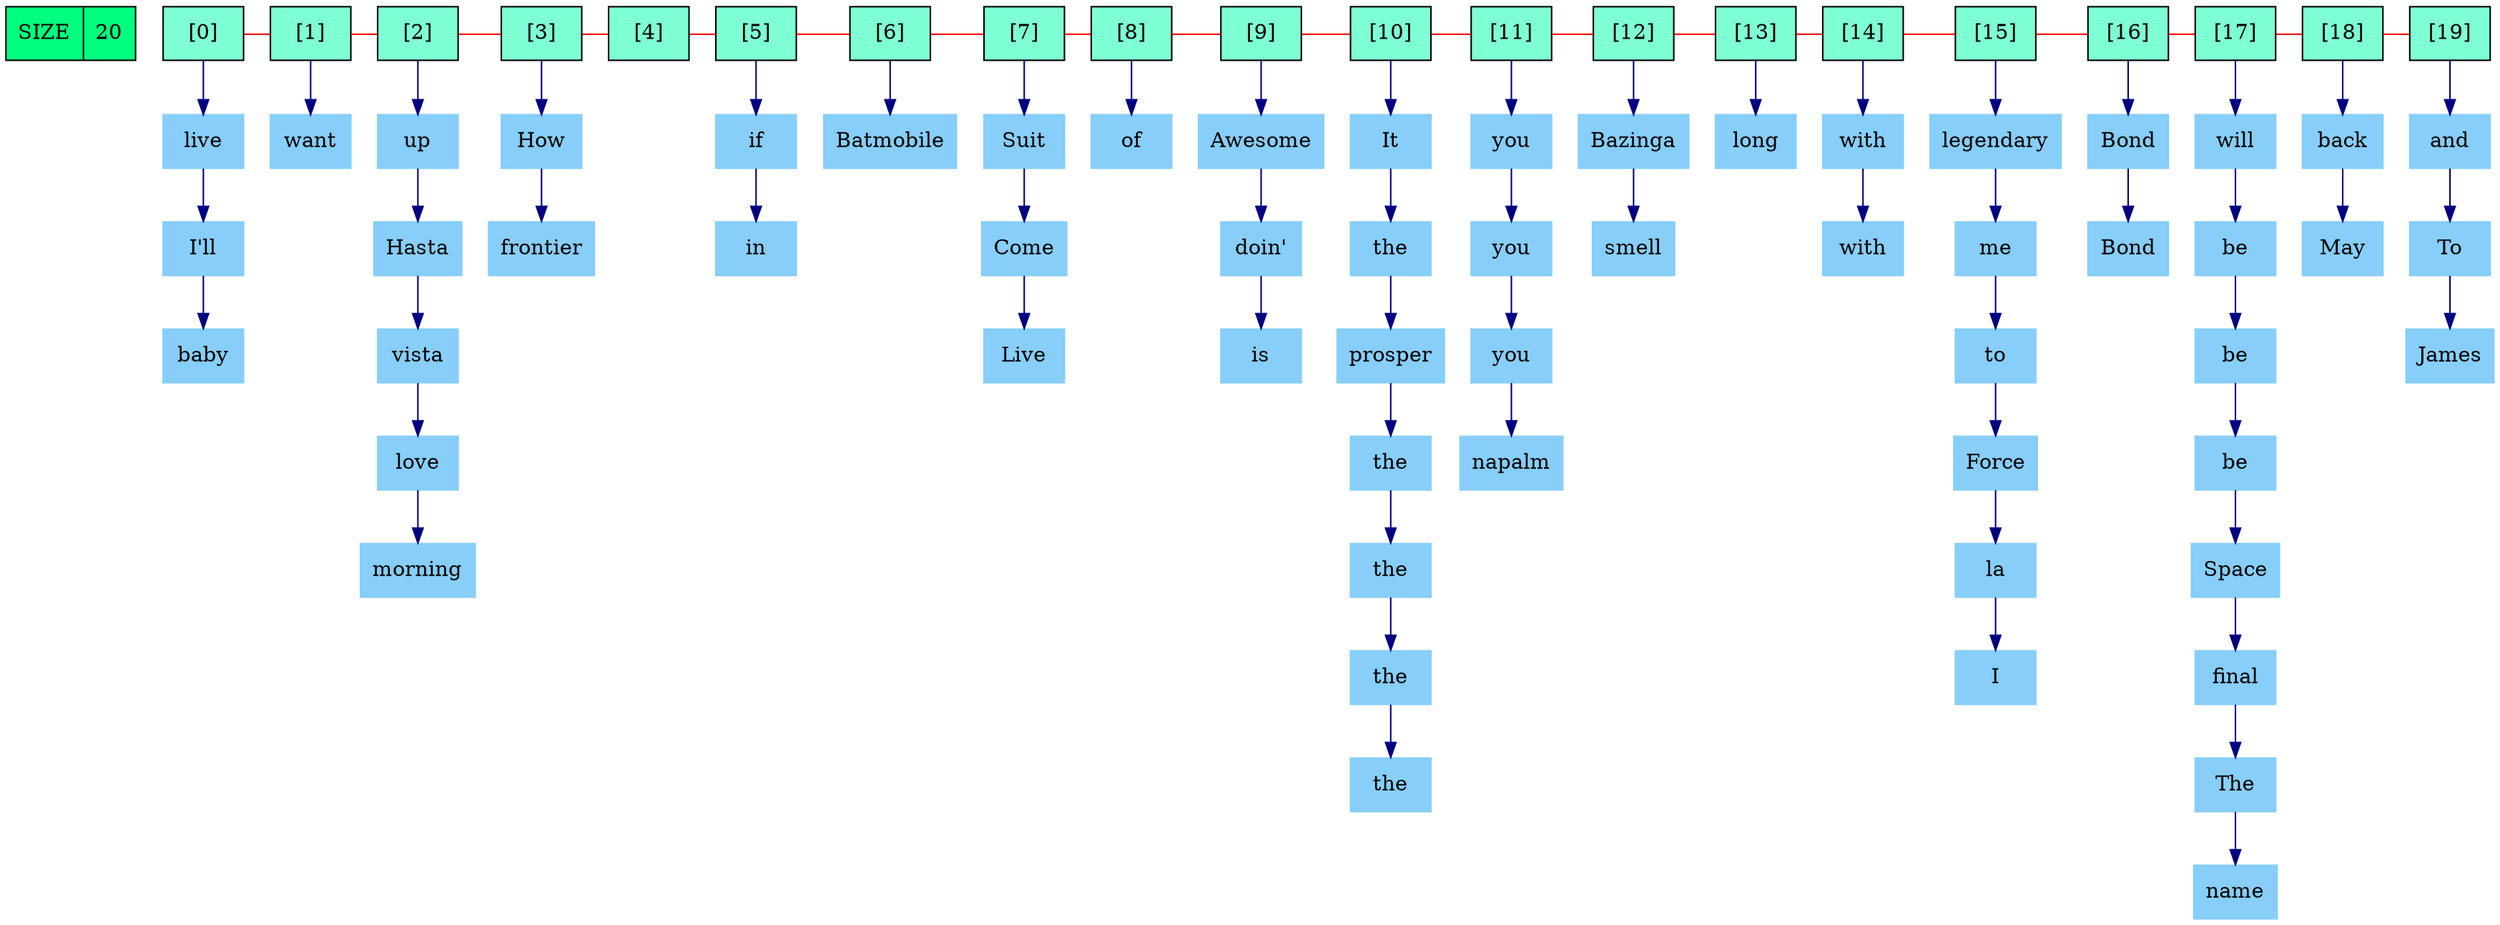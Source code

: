 digraph Hash_Table
{
	graph [dpi = 200]
	splines = ortho
	node [shape = box, style = filled];
	size [shape = record, fillcolor = springgreen, label = "<0> SIZE | <1> 20"];
	subgraph Array
	{
		bgcolor = gray70;
		rankdir = LR;

		subgraph bucket0
		{
			rankdir=TB
			node0 [label = "[0]", fillcolor = aquamarine];
			string0_0 [label = "live", color = lightskyblue];
			string0_1 [label = "I'll", color = lightskyblue];
			string0_2 [label = "baby", color = lightskyblue];
		}

		subgraph bucket1
		{
			rankdir=TB
			node1 [label = "[1]", fillcolor = aquamarine];
			string1_0 [label = "want", color = lightskyblue];
		}

		subgraph bucket2
		{
			rankdir=TB
			node2 [label = "[2]", fillcolor = aquamarine];
			string2_0 [label = "up", color = lightskyblue];
			string2_1 [label = "Hasta", color = lightskyblue];
			string2_2 [label = "vista", color = lightskyblue];
			string2_3 [label = "love", color = lightskyblue];
			string2_4 [label = "morning", color = lightskyblue];
		}

		subgraph bucket3
		{
			rankdir=TB
			node3 [label = "[3]", fillcolor = aquamarine];
			string3_0 [label = "How", color = lightskyblue];
			string3_1 [label = "frontier", color = lightskyblue];
		}

		node4 [label = "[4]", fillcolor = aquamarine];

		subgraph bucket5
		{
			rankdir=TB
			node5 [label = "[5]", fillcolor = aquamarine];
			string5_0 [label = "if", color = lightskyblue];
			string5_1 [label = "in", color = lightskyblue];
		}

		subgraph bucket6
		{
			rankdir=TB
			node6 [label = "[6]", fillcolor = aquamarine];
			string6_0 [label = "Batmobile", color = lightskyblue];
		}

		subgraph bucket7
		{
			rankdir=TB
			node7 [label = "[7]", fillcolor = aquamarine];
			string7_0 [label = "Suit", color = lightskyblue];
			string7_1 [label = "Come", color = lightskyblue];
			string7_2 [label = "Live", color = lightskyblue];
		}

		subgraph bucket8
		{
			rankdir=TB
			node8 [label = "[8]", fillcolor = aquamarine];
			string8_0 [label = "of", color = lightskyblue];
		}

		subgraph bucket9
		{
			rankdir=TB
			node9 [label = "[9]", fillcolor = aquamarine];
			string9_0 [label = "Awesome", color = lightskyblue];
			string9_1 [label = "doin'", color = lightskyblue];
			string9_2 [label = "is", color = lightskyblue];
		}

		subgraph bucket10
		{
			rankdir=TB
			node10 [label = "[10]", fillcolor = aquamarine];
			string10_0 [label = "It", color = lightskyblue];
			string10_1 [label = "the", color = lightskyblue];
			string10_2 [label = "prosper", color = lightskyblue];
			string10_3 [label = "the", color = lightskyblue];
			string10_4 [label = "the", color = lightskyblue];
			string10_5 [label = "the", color = lightskyblue];
			string10_6 [label = "the", color = lightskyblue];
		}

		subgraph bucket11
		{
			rankdir=TB
			node11 [label = "[11]", fillcolor = aquamarine];
			string11_0 [label = "you", color = lightskyblue];
			string11_1 [label = "you", color = lightskyblue];
			string11_2 [label = "you", color = lightskyblue];
			string11_3 [label = "napalm", color = lightskyblue];
		}

		subgraph bucket12
		{
			rankdir=TB
			node12 [label = "[12]", fillcolor = aquamarine];
			string12_0 [label = "Bazinga", color = lightskyblue];
			string12_1 [label = "smell", color = lightskyblue];
		}

		subgraph bucket13
		{
			rankdir=TB
			node13 [label = "[13]", fillcolor = aquamarine];
			string13_0 [label = "long", color = lightskyblue];
		}

		subgraph bucket14
		{
			rankdir=TB
			node14 [label = "[14]", fillcolor = aquamarine];
			string14_0 [label = "with", color = lightskyblue];
			string14_1 [label = "with", color = lightskyblue];
		}

		subgraph bucket15
		{
			rankdir=TB
			node15 [label = "[15]", fillcolor = aquamarine];
			string15_0 [label = "legendary", color = lightskyblue];
			string15_1 [label = "me", color = lightskyblue];
			string15_2 [label = "to", color = lightskyblue];
			string15_3 [label = "Force", color = lightskyblue];
			string15_4 [label = "la", color = lightskyblue];
			string15_5 [label = "I", color = lightskyblue];
		}

		subgraph bucket16
		{
			rankdir=TB
			node16 [label = "[16]", fillcolor = aquamarine];
			string16_0 [label = "Bond", color = lightskyblue];
			string16_1 [label = "Bond", color = lightskyblue];
		}

		subgraph bucket17
		{
			rankdir=TB
			node17 [label = "[17]", fillcolor = aquamarine];
			string17_0 [label = "will", color = lightskyblue];
			string17_1 [label = "be", color = lightskyblue];
			string17_2 [label = "be", color = lightskyblue];
			string17_3 [label = "be", color = lightskyblue];
			string17_4 [label = "Space", color = lightskyblue];
			string17_5 [label = "final", color = lightskyblue];
			string17_6 [label = "The", color = lightskyblue];
			string17_7 [label = "name", color = lightskyblue];
		}

		subgraph bucket18
		{
			rankdir=TB
			node18 [label = "[18]", fillcolor = aquamarine];
			string18_0 [label = "back", color = lightskyblue];
			string18_1 [label = "May", color = lightskyblue];
		}

		subgraph bucket19
		{
			rankdir=TB
			node19 [label = "[19]", fillcolor = aquamarine];
			string19_0 [label = "and", color = lightskyblue];
			string19_1 [label = "To", color = lightskyblue];
			string19_2 [label = "James", color = lightskyblue];
		}

		node0 -> node1 [color = red, constraint = false, arrowhead = none]
		node0 -> string0_0 [color = navy];
		string0_0 -> string0_1 [color = navy];
		string0_1 -> string0_2 [color = navy];

		node1 -> node2 [color = red, constraint = false, arrowhead = none]
		node1 -> string1_0 [color = navy];

		node2 -> node3 [color = red, constraint = false, arrowhead = none]
		node2 -> string2_0 [color = navy];
		string2_0 -> string2_1 [color = navy];
		string2_1 -> string2_2 [color = navy];
		string2_2 -> string2_3 [color = navy];
		string2_3 -> string2_4 [color = navy];

		node3 -> node4 [color = red, constraint = false, arrowhead = none]
		node3 -> string3_0 [color = navy];
		string3_0 -> string3_1 [color = navy];

		node4 -> node5 [color = red, constraint = false, arrowhead = none]

		node5 -> node6 [color = red, constraint = false, arrowhead = none]
		node5 -> string5_0 [color = navy];
		string5_0 -> string5_1 [color = navy];

		node6 -> node7 [color = red, constraint = false, arrowhead = none]
		node6 -> string6_0 [color = navy];

		node7 -> node8 [color = red, constraint = false, arrowhead = none]
		node7 -> string7_0 [color = navy];
		string7_0 -> string7_1 [color = navy];
		string7_1 -> string7_2 [color = navy];

		node8 -> node9 [color = red, constraint = false, arrowhead = none]
		node8 -> string8_0 [color = navy];

		node9 -> node10 [color = red, constraint = false, arrowhead = none]
		node9 -> string9_0 [color = navy];
		string9_0 -> string9_1 [color = navy];
		string9_1 -> string9_2 [color = navy];

		node10 -> node11 [color = red, constraint = false, arrowhead = none]
		node10 -> string10_0 [color = navy];
		string10_0 -> string10_1 [color = navy];
		string10_1 -> string10_2 [color = navy];
		string10_2 -> string10_3 [color = navy];
		string10_3 -> string10_4 [color = navy];
		string10_4 -> string10_5 [color = navy];
		string10_5 -> string10_6 [color = navy];

		node11 -> node12 [color = red, constraint = false, arrowhead = none]
		node11 -> string11_0 [color = navy];
		string11_0 -> string11_1 [color = navy];
		string11_1 -> string11_2 [color = navy];
		string11_2 -> string11_3 [color = navy];

		node12 -> node13 [color = red, constraint = false, arrowhead = none]
		node12 -> string12_0 [color = navy];
		string12_0 -> string12_1 [color = navy];

		node13 -> node14 [color = red, constraint = false, arrowhead = none]
		node13 -> string13_0 [color = navy];

		node14 -> node15 [color = red, constraint = false, arrowhead = none]
		node14 -> string14_0 [color = navy];
		string14_0 -> string14_1 [color = navy];

		node15 -> node16 [color = red, constraint = false, arrowhead = none]
		node15 -> string15_0 [color = navy];
		string15_0 -> string15_1 [color = navy];
		string15_1 -> string15_2 [color = navy];
		string15_2 -> string15_3 [color = navy];
		string15_3 -> string15_4 [color = navy];
		string15_4 -> string15_5 [color = navy];

		node16 -> node17 [color = red, constraint = false, arrowhead = none]
		node16 -> string16_0 [color = navy];
		string16_0 -> string16_1 [color = navy];

		node17 -> node18 [color = red, constraint = false, arrowhead = none]
		node17 -> string17_0 [color = navy];
		string17_0 -> string17_1 [color = navy];
		string17_1 -> string17_2 [color = navy];
		string17_2 -> string17_3 [color = navy];
		string17_3 -> string17_4 [color = navy];
		string17_4 -> string17_5 [color = navy];
		string17_5 -> string17_6 [color = navy];
		string17_6 -> string17_7 [color = navy];

		node18 -> node19 [color = red, constraint = false, arrowhead = none]
		node18 -> string18_0 [color = navy];
		string18_0 -> string18_1 [color = navy];

		node19 -> string19_0 [color = navy];
		string19_0 -> string19_1 [color = navy];
		string19_1 -> string19_2 [color = navy];

	}
}
